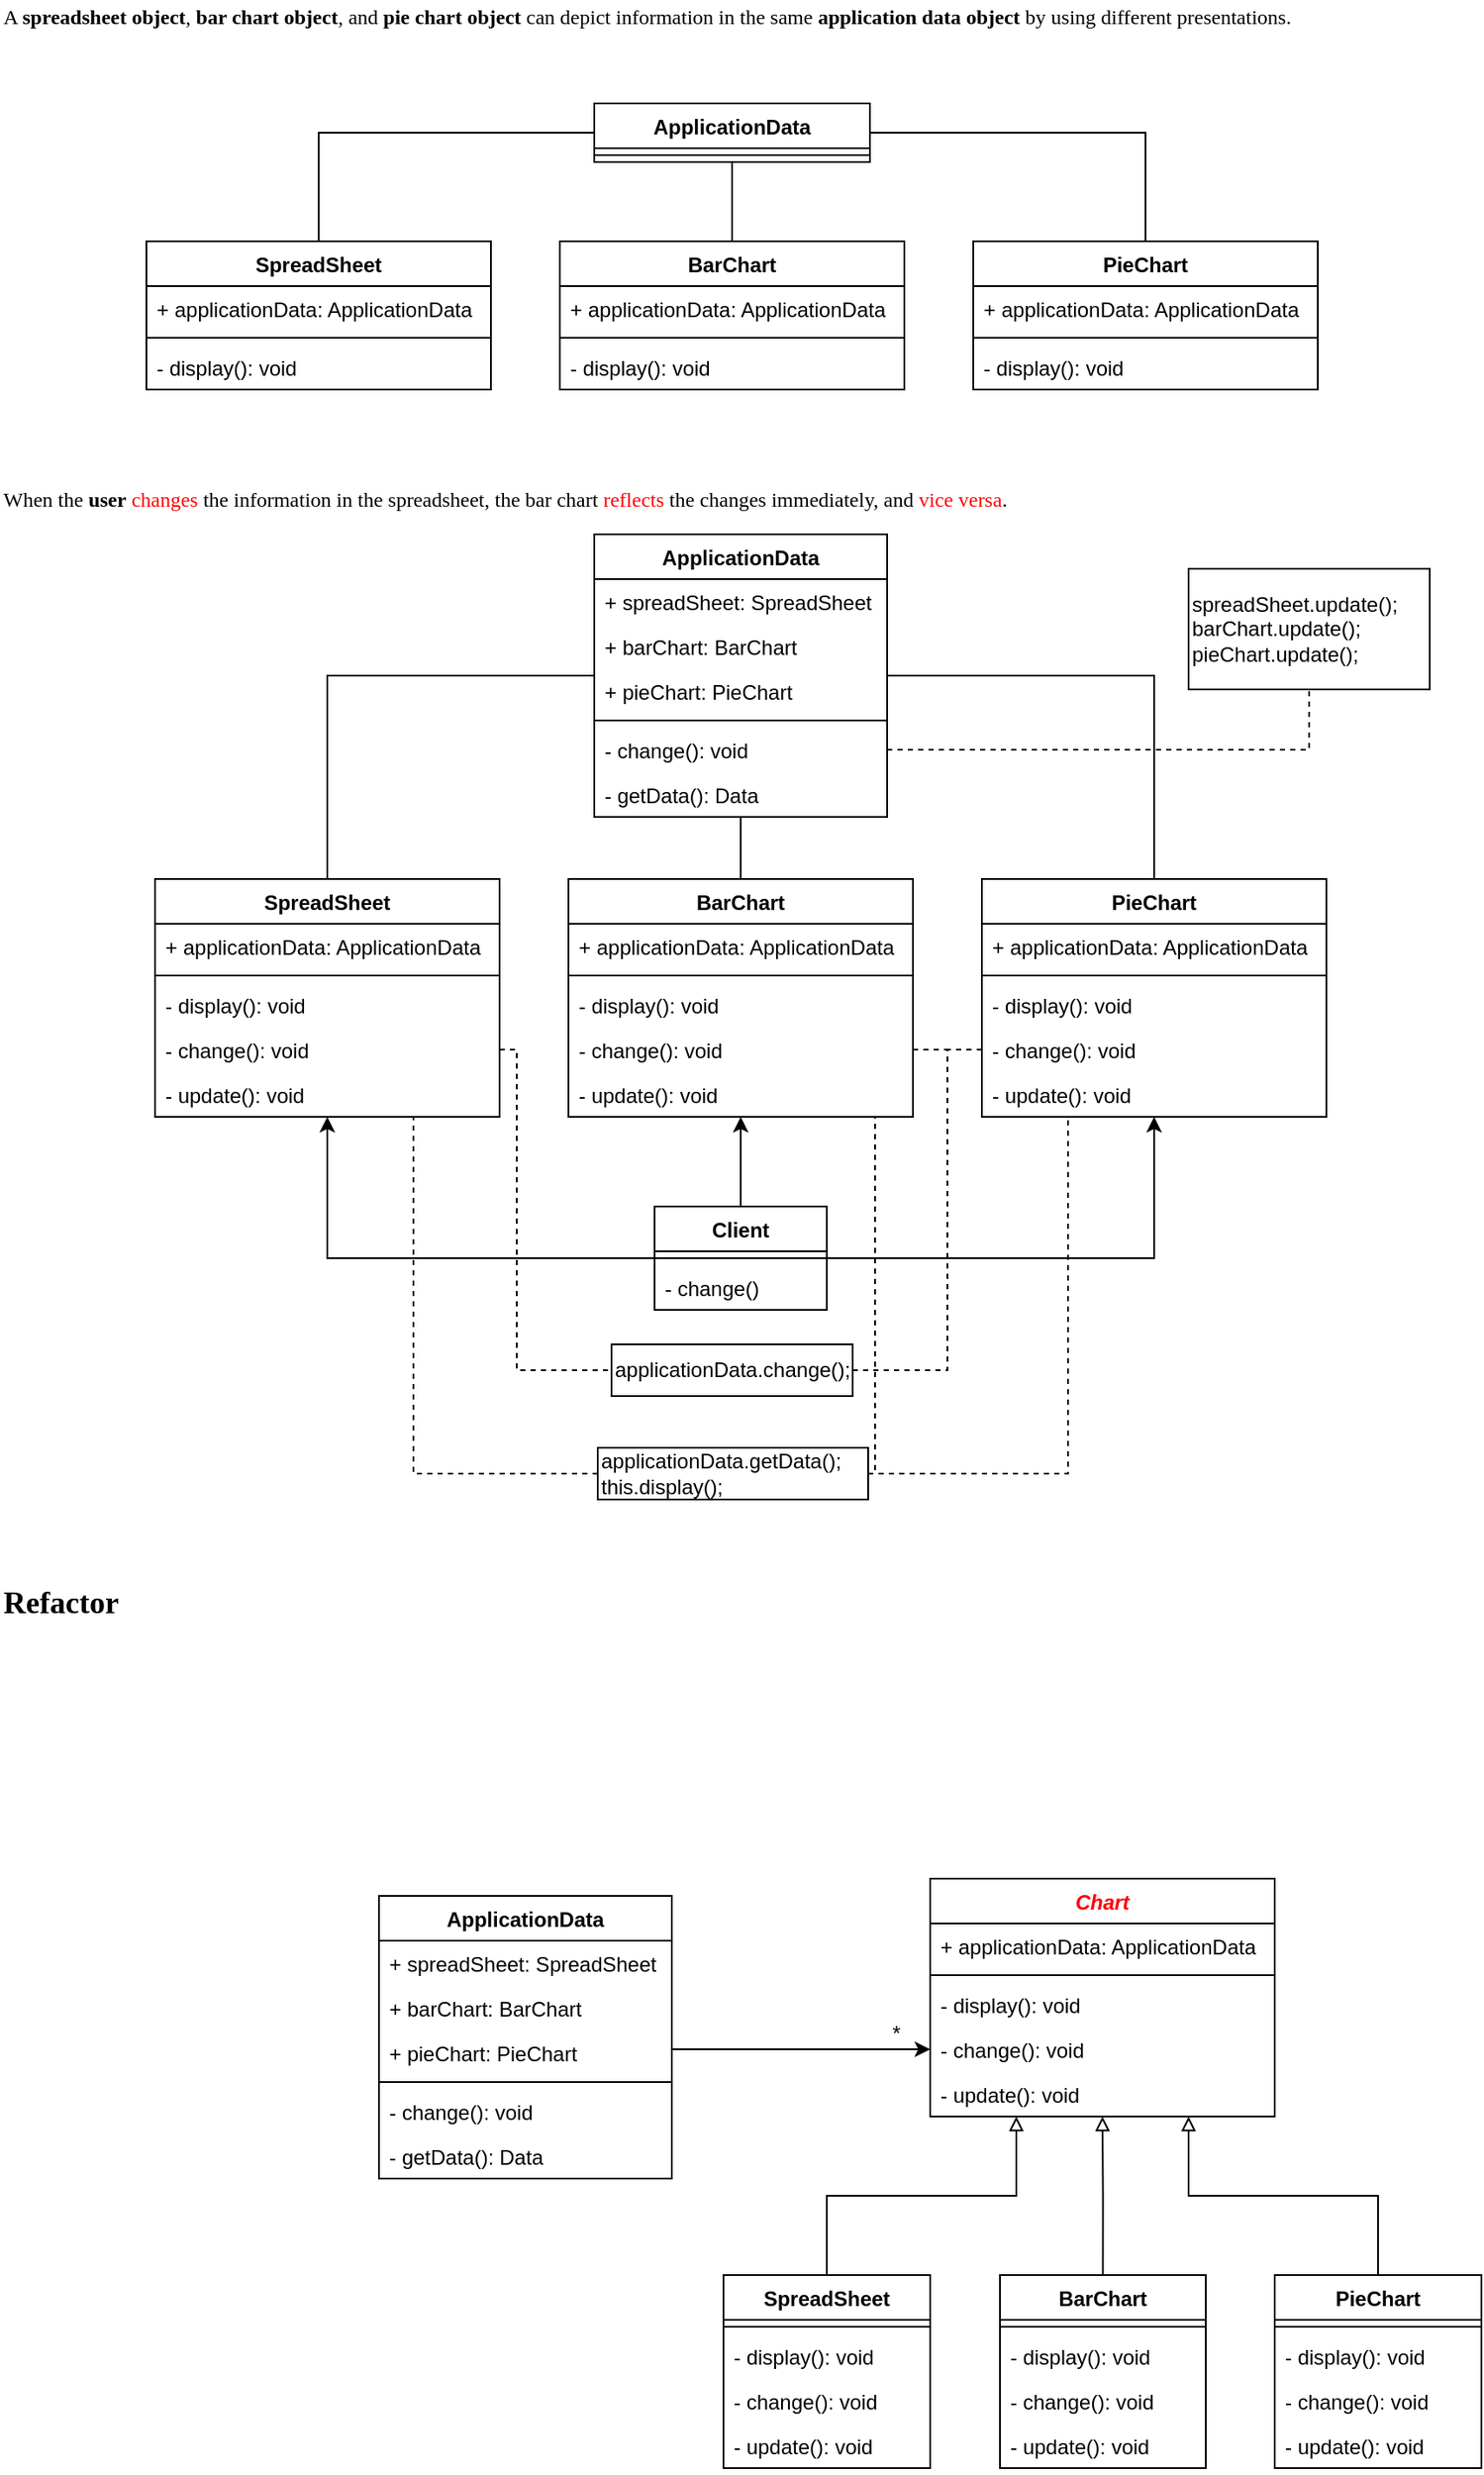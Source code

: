 <mxfile version="15.8.4" type="device"><diagram id="Av3IkmTdDQ93iy8JzPGv" name="Page-1"><mxGraphModel dx="1671" dy="872" grid="1" gridSize="10" guides="1" tooltips="1" connect="1" arrows="1" fold="1" page="1" pageScale="1" pageWidth="850" pageHeight="1100" math="0" shadow="0"><root><mxCell id="0"/><mxCell id="1" parent="0"/><mxCell id="cjED0R8xoqF-7q-o_X4W-21" value="&lt;span style=&quot;font-family: &amp;#34;trebuchet ms&amp;#34;&quot;&gt;A &lt;b&gt;spreadsheet object&lt;/b&gt;, &lt;b&gt;bar chart object&lt;/b&gt;, and &lt;b&gt;pie chart object&lt;/b&gt; can depict information in the same &lt;b&gt;application data object&lt;/b&gt; by using different presentations.&lt;/span&gt;" style="text;html=1;align=left;verticalAlign=middle;resizable=0;points=[];autosize=1;strokeColor=none;fillColor=none;" parent="1" vertex="1"><mxGeometry y="10" width="860" height="20" as="geometry"/></mxCell><mxCell id="cjED0R8xoqF-7q-o_X4W-22" value="ApplicationData" style="swimlane;fontStyle=1;align=center;verticalAlign=top;childLayout=stackLayout;horizontal=1;startSize=26;horizontalStack=0;resizeParent=1;resizeParentMax=0;resizeLast=0;collapsible=1;marginBottom=0;labelBackgroundColor=none;fontSize=12;fontColor=#000000;" parent="1" vertex="1"><mxGeometry x="345" y="70" width="160" height="34" as="geometry"/></mxCell><mxCell id="cjED0R8xoqF-7q-o_X4W-24" value="" style="line;strokeWidth=1;fillColor=none;align=left;verticalAlign=middle;spacingTop=-1;spacingLeft=3;spacingRight=3;rotatable=0;labelPosition=right;points=[];portConstraint=eastwest;labelBackgroundColor=none;fontSize=12;fontColor=#000000;" parent="cjED0R8xoqF-7q-o_X4W-22" vertex="1"><mxGeometry y="26" width="160" height="8" as="geometry"/></mxCell><mxCell id="cjED0R8xoqF-7q-o_X4W-38" style="edgeStyle=orthogonalEdgeStyle;rounded=0;orthogonalLoop=1;jettySize=auto;html=1;exitX=0.5;exitY=0;exitDx=0;exitDy=0;entryX=0;entryY=0.5;entryDx=0;entryDy=0;fontSize=12;fontColor=#000000;endArrow=none;endFill=0;" parent="1" source="cjED0R8xoqF-7q-o_X4W-26" target="cjED0R8xoqF-7q-o_X4W-22" edge="1"><mxGeometry relative="1" as="geometry"><mxPoint x="345.0" y="109" as="targetPoint"/></mxGeometry></mxCell><mxCell id="cjED0R8xoqF-7q-o_X4W-26" value="SpreadSheet" style="swimlane;fontStyle=1;align=center;verticalAlign=top;childLayout=stackLayout;horizontal=1;startSize=26;horizontalStack=0;resizeParent=1;resizeParentMax=0;resizeLast=0;collapsible=1;marginBottom=0;labelBackgroundColor=none;fontSize=12;fontColor=#000000;" parent="1" vertex="1"><mxGeometry x="85" y="150" width="200" height="86" as="geometry"/></mxCell><mxCell id="cjED0R8xoqF-7q-o_X4W-27" value="+ applicationData: ApplicationData" style="text;strokeColor=none;fillColor=none;align=left;verticalAlign=top;spacingLeft=4;spacingRight=4;overflow=hidden;rotatable=0;points=[[0,0.5],[1,0.5]];portConstraint=eastwest;labelBackgroundColor=none;fontSize=12;fontColor=#000000;" parent="cjED0R8xoqF-7q-o_X4W-26" vertex="1"><mxGeometry y="26" width="200" height="26" as="geometry"/></mxCell><mxCell id="cjED0R8xoqF-7q-o_X4W-28" value="" style="line;strokeWidth=1;fillColor=none;align=left;verticalAlign=middle;spacingTop=-1;spacingLeft=3;spacingRight=3;rotatable=0;labelPosition=right;points=[];portConstraint=eastwest;labelBackgroundColor=none;fontSize=12;fontColor=#000000;" parent="cjED0R8xoqF-7q-o_X4W-26" vertex="1"><mxGeometry y="52" width="200" height="8" as="geometry"/></mxCell><mxCell id="cjED0R8xoqF-7q-o_X4W-29" value="- display(): void" style="text;strokeColor=none;fillColor=none;align=left;verticalAlign=top;spacingLeft=4;spacingRight=4;overflow=hidden;rotatable=0;points=[[0,0.5],[1,0.5]];portConstraint=eastwest;labelBackgroundColor=none;fontSize=12;fontColor=#000000;" parent="cjED0R8xoqF-7q-o_X4W-26" vertex="1"><mxGeometry y="60" width="200" height="26" as="geometry"/></mxCell><mxCell id="cjED0R8xoqF-7q-o_X4W-39" style="edgeStyle=orthogonalEdgeStyle;rounded=0;orthogonalLoop=1;jettySize=auto;html=1;exitX=0.5;exitY=0;exitDx=0;exitDy=0;entryX=0.5;entryY=1;entryDx=0;entryDy=0;fontSize=12;fontColor=#000000;endArrow=none;endFill=0;" parent="1" source="cjED0R8xoqF-7q-o_X4W-30" target="cjED0R8xoqF-7q-o_X4W-22" edge="1"><mxGeometry relative="1" as="geometry"/></mxCell><mxCell id="cjED0R8xoqF-7q-o_X4W-30" value="BarChart" style="swimlane;fontStyle=1;align=center;verticalAlign=top;childLayout=stackLayout;horizontal=1;startSize=26;horizontalStack=0;resizeParent=1;resizeParentMax=0;resizeLast=0;collapsible=1;marginBottom=0;labelBackgroundColor=none;fontSize=12;fontColor=#000000;" parent="1" vertex="1"><mxGeometry x="325" y="150" width="200" height="86" as="geometry"/></mxCell><mxCell id="cjED0R8xoqF-7q-o_X4W-31" value="+ applicationData: ApplicationData" style="text;strokeColor=none;fillColor=none;align=left;verticalAlign=top;spacingLeft=4;spacingRight=4;overflow=hidden;rotatable=0;points=[[0,0.5],[1,0.5]];portConstraint=eastwest;labelBackgroundColor=none;fontSize=12;fontColor=#000000;" parent="cjED0R8xoqF-7q-o_X4W-30" vertex="1"><mxGeometry y="26" width="200" height="26" as="geometry"/></mxCell><mxCell id="cjED0R8xoqF-7q-o_X4W-32" value="" style="line;strokeWidth=1;fillColor=none;align=left;verticalAlign=middle;spacingTop=-1;spacingLeft=3;spacingRight=3;rotatable=0;labelPosition=right;points=[];portConstraint=eastwest;labelBackgroundColor=none;fontSize=12;fontColor=#000000;" parent="cjED0R8xoqF-7q-o_X4W-30" vertex="1"><mxGeometry y="52" width="200" height="8" as="geometry"/></mxCell><mxCell id="cjED0R8xoqF-7q-o_X4W-33" value="- display(): void" style="text;strokeColor=none;fillColor=none;align=left;verticalAlign=top;spacingLeft=4;spacingRight=4;overflow=hidden;rotatable=0;points=[[0,0.5],[1,0.5]];portConstraint=eastwest;labelBackgroundColor=none;fontSize=12;fontColor=#000000;" parent="cjED0R8xoqF-7q-o_X4W-30" vertex="1"><mxGeometry y="60" width="200" height="26" as="geometry"/></mxCell><mxCell id="cjED0R8xoqF-7q-o_X4W-40" style="edgeStyle=orthogonalEdgeStyle;rounded=0;orthogonalLoop=1;jettySize=auto;html=1;exitX=0.5;exitY=0;exitDx=0;exitDy=0;entryX=1;entryY=0.5;entryDx=0;entryDy=0;fontSize=12;fontColor=#000000;endArrow=none;endFill=0;" parent="1" source="cjED0R8xoqF-7q-o_X4W-34" target="cjED0R8xoqF-7q-o_X4W-22" edge="1"><mxGeometry relative="1" as="geometry"><mxPoint x="505.0" y="109" as="targetPoint"/></mxGeometry></mxCell><mxCell id="cjED0R8xoqF-7q-o_X4W-34" value="PieChart" style="swimlane;fontStyle=1;align=center;verticalAlign=top;childLayout=stackLayout;horizontal=1;startSize=26;horizontalStack=0;resizeParent=1;resizeParentMax=0;resizeLast=0;collapsible=1;marginBottom=0;labelBackgroundColor=none;fontSize=12;fontColor=#000000;" parent="1" vertex="1"><mxGeometry x="565" y="150" width="200" height="86" as="geometry"/></mxCell><mxCell id="cjED0R8xoqF-7q-o_X4W-35" value="+ applicationData: ApplicationData" style="text;strokeColor=none;fillColor=none;align=left;verticalAlign=top;spacingLeft=4;spacingRight=4;overflow=hidden;rotatable=0;points=[[0,0.5],[1,0.5]];portConstraint=eastwest;labelBackgroundColor=none;fontSize=12;fontColor=#000000;" parent="cjED0R8xoqF-7q-o_X4W-34" vertex="1"><mxGeometry y="26" width="200" height="26" as="geometry"/></mxCell><mxCell id="cjED0R8xoqF-7q-o_X4W-36" value="" style="line;strokeWidth=1;fillColor=none;align=left;verticalAlign=middle;spacingTop=-1;spacingLeft=3;spacingRight=3;rotatable=0;labelPosition=right;points=[];portConstraint=eastwest;labelBackgroundColor=none;fontSize=12;fontColor=#000000;" parent="cjED0R8xoqF-7q-o_X4W-34" vertex="1"><mxGeometry y="52" width="200" height="8" as="geometry"/></mxCell><mxCell id="cjED0R8xoqF-7q-o_X4W-37" value="- display(): void" style="text;strokeColor=none;fillColor=none;align=left;verticalAlign=top;spacingLeft=4;spacingRight=4;overflow=hidden;rotatable=0;points=[[0,0.5],[1,0.5]];portConstraint=eastwest;labelBackgroundColor=none;fontSize=12;fontColor=#000000;" parent="cjED0R8xoqF-7q-o_X4W-34" vertex="1"><mxGeometry y="60" width="200" height="26" as="geometry"/></mxCell><mxCell id="cjED0R8xoqF-7q-o_X4W-41" value="&lt;span style=&quot;font-family: &amp;#34;trebuchet ms&amp;#34;&quot;&gt;When the &lt;b&gt;user&lt;/b&gt; &lt;font color=&quot;#ff0000&quot;&gt;changes&lt;/font&gt; the information in the spreadsheet, the bar&amp;nbsp;&lt;/span&gt;&lt;span style=&quot;font-family: &amp;#34;trebuchet ms&amp;#34;&quot;&gt;chart &lt;font color=&quot;#ff0000&quot;&gt;reflects&lt;/font&gt; the changes immediately, and &lt;font color=&quot;#ff0000&quot;&gt;vice versa&lt;/font&gt;.&amp;nbsp;&lt;/span&gt;&lt;span style=&quot;font-family: &amp;#34;trebuchet ms&amp;#34;&quot;&gt;&lt;br&gt;&lt;/span&gt;" style="text;html=1;align=left;verticalAlign=middle;resizable=0;points=[];autosize=1;strokeColor=none;fillColor=none;fontSize=12;fontColor=#000000;" parent="1" vertex="1"><mxGeometry y="290" width="690" height="20" as="geometry"/></mxCell><mxCell id="cjED0R8xoqF-7q-o_X4W-42" value="ApplicationData" style="swimlane;fontStyle=1;align=center;verticalAlign=top;childLayout=stackLayout;horizontal=1;startSize=26;horizontalStack=0;resizeParent=1;resizeParentMax=0;resizeLast=0;collapsible=1;marginBottom=0;labelBackgroundColor=none;fontSize=12;fontColor=#000000;" parent="1" vertex="1"><mxGeometry x="345" y="320" width="170" height="164" as="geometry"/></mxCell><mxCell id="cjED0R8xoqF-7q-o_X4W-63" value="+ spreadSheet: SpreadSheet" style="text;strokeColor=none;fillColor=none;align=left;verticalAlign=top;spacingLeft=4;spacingRight=4;overflow=hidden;rotatable=0;points=[[0,0.5],[1,0.5]];portConstraint=eastwest;labelBackgroundColor=none;fontSize=12;fontColor=#000000;" parent="cjED0R8xoqF-7q-o_X4W-42" vertex="1"><mxGeometry y="26" width="170" height="26" as="geometry"/></mxCell><mxCell id="cjED0R8xoqF-7q-o_X4W-64" value="+ barChart: BarChart" style="text;strokeColor=none;fillColor=none;align=left;verticalAlign=top;spacingLeft=4;spacingRight=4;overflow=hidden;rotatable=0;points=[[0,0.5],[1,0.5]];portConstraint=eastwest;labelBackgroundColor=none;fontSize=12;fontColor=#000000;" parent="cjED0R8xoqF-7q-o_X4W-42" vertex="1"><mxGeometry y="52" width="170" height="26" as="geometry"/></mxCell><mxCell id="cjED0R8xoqF-7q-o_X4W-65" value="+ pieChart: PieChart" style="text;strokeColor=none;fillColor=none;align=left;verticalAlign=top;spacingLeft=4;spacingRight=4;overflow=hidden;rotatable=0;points=[[0,0.5],[1,0.5]];portConstraint=eastwest;labelBackgroundColor=none;fontSize=12;fontColor=#000000;" parent="cjED0R8xoqF-7q-o_X4W-42" vertex="1"><mxGeometry y="78" width="170" height="26" as="geometry"/></mxCell><mxCell id="cjED0R8xoqF-7q-o_X4W-43" value="" style="line;strokeWidth=1;fillColor=none;align=left;verticalAlign=middle;spacingTop=-1;spacingLeft=3;spacingRight=3;rotatable=0;labelPosition=right;points=[];portConstraint=eastwest;labelBackgroundColor=none;fontSize=12;fontColor=#000000;" parent="cjED0R8xoqF-7q-o_X4W-42" vertex="1"><mxGeometry y="104" width="170" height="8" as="geometry"/></mxCell><mxCell id="cjED0R8xoqF-7q-o_X4W-76" value="- change(): void" style="text;strokeColor=none;fillColor=none;align=left;verticalAlign=top;spacingLeft=4;spacingRight=4;overflow=hidden;rotatable=0;points=[[0,0.5],[1,0.5]];portConstraint=eastwest;labelBackgroundColor=none;fontSize=12;fontColor=#000000;" parent="cjED0R8xoqF-7q-o_X4W-42" vertex="1"><mxGeometry y="112" width="170" height="26" as="geometry"/></mxCell><mxCell id="cjED0R8xoqF-7q-o_X4W-82" value="- getData(): Data" style="text;strokeColor=none;fillColor=none;align=left;verticalAlign=top;spacingLeft=4;spacingRight=4;overflow=hidden;rotatable=0;points=[[0,0.5],[1,0.5]];portConstraint=eastwest;labelBackgroundColor=none;fontSize=12;fontColor=#000000;" parent="cjED0R8xoqF-7q-o_X4W-42" vertex="1"><mxGeometry y="138" width="170" height="26" as="geometry"/></mxCell><mxCell id="cjED0R8xoqF-7q-o_X4W-44" style="edgeStyle=orthogonalEdgeStyle;rounded=0;orthogonalLoop=1;jettySize=auto;html=1;exitX=0.5;exitY=0;exitDx=0;exitDy=0;entryX=0;entryY=0.5;entryDx=0;entryDy=0;fontSize=12;fontColor=#000000;endArrow=none;endFill=0;" parent="1" source="cjED0R8xoqF-7q-o_X4W-45" target="cjED0R8xoqF-7q-o_X4W-42" edge="1"><mxGeometry relative="1" as="geometry"><mxPoint x="350.0" y="479" as="targetPoint"/></mxGeometry></mxCell><mxCell id="cjED0R8xoqF-7q-o_X4W-45" value="SpreadSheet" style="swimlane;fontStyle=1;align=center;verticalAlign=top;childLayout=stackLayout;horizontal=1;startSize=26;horizontalStack=0;resizeParent=1;resizeParentMax=0;resizeLast=0;collapsible=1;marginBottom=0;labelBackgroundColor=none;fontSize=12;fontColor=#000000;" parent="1" vertex="1"><mxGeometry x="90" y="520" width="200" height="138" as="geometry"/></mxCell><mxCell id="cjED0R8xoqF-7q-o_X4W-46" value="+ applicationData: ApplicationData" style="text;strokeColor=none;fillColor=none;align=left;verticalAlign=top;spacingLeft=4;spacingRight=4;overflow=hidden;rotatable=0;points=[[0,0.5],[1,0.5]];portConstraint=eastwest;labelBackgroundColor=none;fontSize=12;fontColor=#000000;" parent="cjED0R8xoqF-7q-o_X4W-45" vertex="1"><mxGeometry y="26" width="200" height="26" as="geometry"/></mxCell><mxCell id="cjED0R8xoqF-7q-o_X4W-47" value="" style="line;strokeWidth=1;fillColor=none;align=left;verticalAlign=middle;spacingTop=-1;spacingLeft=3;spacingRight=3;rotatable=0;labelPosition=right;points=[];portConstraint=eastwest;labelBackgroundColor=none;fontSize=12;fontColor=#000000;" parent="cjED0R8xoqF-7q-o_X4W-45" vertex="1"><mxGeometry y="52" width="200" height="8" as="geometry"/></mxCell><mxCell id="cjED0R8xoqF-7q-o_X4W-48" value="- display(): void" style="text;strokeColor=none;fillColor=none;align=left;verticalAlign=top;spacingLeft=4;spacingRight=4;overflow=hidden;rotatable=0;points=[[0,0.5],[1,0.5]];portConstraint=eastwest;labelBackgroundColor=none;fontSize=12;fontColor=#000000;" parent="cjED0R8xoqF-7q-o_X4W-45" vertex="1"><mxGeometry y="60" width="200" height="26" as="geometry"/></mxCell><mxCell id="cjED0R8xoqF-7q-o_X4W-67" value="- change(): void" style="text;strokeColor=none;fillColor=none;align=left;verticalAlign=top;spacingLeft=4;spacingRight=4;overflow=hidden;rotatable=0;points=[[0,0.5],[1,0.5]];portConstraint=eastwest;labelBackgroundColor=none;fontSize=12;fontColor=#000000;" parent="cjED0R8xoqF-7q-o_X4W-45" vertex="1"><mxGeometry y="86" width="200" height="26" as="geometry"/></mxCell><mxCell id="cjED0R8xoqF-7q-o_X4W-66" value="- update(): void" style="text;strokeColor=none;fillColor=none;align=left;verticalAlign=top;spacingLeft=4;spacingRight=4;overflow=hidden;rotatable=0;points=[[0,0.5],[1,0.5]];portConstraint=eastwest;labelBackgroundColor=none;fontSize=12;fontColor=#000000;" parent="cjED0R8xoqF-7q-o_X4W-45" vertex="1"><mxGeometry y="112" width="200" height="26" as="geometry"/></mxCell><mxCell id="cjED0R8xoqF-7q-o_X4W-49" style="edgeStyle=orthogonalEdgeStyle;rounded=0;orthogonalLoop=1;jettySize=auto;html=1;exitX=0.5;exitY=0;exitDx=0;exitDy=0;entryX=0.5;entryY=1;entryDx=0;entryDy=0;fontSize=12;fontColor=#000000;endArrow=none;endFill=0;" parent="1" source="cjED0R8xoqF-7q-o_X4W-50" target="cjED0R8xoqF-7q-o_X4W-42" edge="1"><mxGeometry relative="1" as="geometry"/></mxCell><mxCell id="cjED0R8xoqF-7q-o_X4W-50" value="BarChart" style="swimlane;fontStyle=1;align=center;verticalAlign=top;childLayout=stackLayout;horizontal=1;startSize=26;horizontalStack=0;resizeParent=1;resizeParentMax=0;resizeLast=0;collapsible=1;marginBottom=0;labelBackgroundColor=none;fontSize=12;fontColor=#000000;" parent="1" vertex="1"><mxGeometry x="330" y="520" width="200" height="138" as="geometry"/></mxCell><mxCell id="cjED0R8xoqF-7q-o_X4W-51" value="+ applicationData: ApplicationData" style="text;strokeColor=none;fillColor=none;align=left;verticalAlign=top;spacingLeft=4;spacingRight=4;overflow=hidden;rotatable=0;points=[[0,0.5],[1,0.5]];portConstraint=eastwest;labelBackgroundColor=none;fontSize=12;fontColor=#000000;" parent="cjED0R8xoqF-7q-o_X4W-50" vertex="1"><mxGeometry y="26" width="200" height="26" as="geometry"/></mxCell><mxCell id="cjED0R8xoqF-7q-o_X4W-52" value="" style="line;strokeWidth=1;fillColor=none;align=left;verticalAlign=middle;spacingTop=-1;spacingLeft=3;spacingRight=3;rotatable=0;labelPosition=right;points=[];portConstraint=eastwest;labelBackgroundColor=none;fontSize=12;fontColor=#000000;" parent="cjED0R8xoqF-7q-o_X4W-50" vertex="1"><mxGeometry y="52" width="200" height="8" as="geometry"/></mxCell><mxCell id="cjED0R8xoqF-7q-o_X4W-53" value="- display(): void" style="text;strokeColor=none;fillColor=none;align=left;verticalAlign=top;spacingLeft=4;spacingRight=4;overflow=hidden;rotatable=0;points=[[0,0.5],[1,0.5]];portConstraint=eastwest;labelBackgroundColor=none;fontSize=12;fontColor=#000000;" parent="cjED0R8xoqF-7q-o_X4W-50" vertex="1"><mxGeometry y="60" width="200" height="26" as="geometry"/></mxCell><mxCell id="cjED0R8xoqF-7q-o_X4W-69" value="- change(): void" style="text;strokeColor=none;fillColor=none;align=left;verticalAlign=top;spacingLeft=4;spacingRight=4;overflow=hidden;rotatable=0;points=[[0,0.5],[1,0.5]];portConstraint=eastwest;labelBackgroundColor=none;fontSize=12;fontColor=#000000;" parent="cjED0R8xoqF-7q-o_X4W-50" vertex="1"><mxGeometry y="86" width="200" height="26" as="geometry"/></mxCell><mxCell id="cjED0R8xoqF-7q-o_X4W-68" value="- update(): void" style="text;strokeColor=none;fillColor=none;align=left;verticalAlign=top;spacingLeft=4;spacingRight=4;overflow=hidden;rotatable=0;points=[[0,0.5],[1,0.5]];portConstraint=eastwest;labelBackgroundColor=none;fontSize=12;fontColor=#000000;" parent="cjED0R8xoqF-7q-o_X4W-50" vertex="1"><mxGeometry y="112" width="200" height="26" as="geometry"/></mxCell><mxCell id="cjED0R8xoqF-7q-o_X4W-54" style="edgeStyle=orthogonalEdgeStyle;rounded=0;orthogonalLoop=1;jettySize=auto;html=1;exitX=0.5;exitY=0;exitDx=0;exitDy=0;entryX=1;entryY=0.5;entryDx=0;entryDy=0;fontSize=12;fontColor=#000000;endArrow=none;endFill=0;" parent="1" source="cjED0R8xoqF-7q-o_X4W-55" target="cjED0R8xoqF-7q-o_X4W-42" edge="1"><mxGeometry relative="1" as="geometry"><mxPoint x="510.0" y="479" as="targetPoint"/></mxGeometry></mxCell><mxCell id="cjED0R8xoqF-7q-o_X4W-55" value="PieChart" style="swimlane;fontStyle=1;align=center;verticalAlign=top;childLayout=stackLayout;horizontal=1;startSize=26;horizontalStack=0;resizeParent=1;resizeParentMax=0;resizeLast=0;collapsible=1;marginBottom=0;labelBackgroundColor=none;fontSize=12;fontColor=#000000;" parent="1" vertex="1"><mxGeometry x="570" y="520" width="200" height="138" as="geometry"/></mxCell><mxCell id="cjED0R8xoqF-7q-o_X4W-56" value="+ applicationData: ApplicationData" style="text;strokeColor=none;fillColor=none;align=left;verticalAlign=top;spacingLeft=4;spacingRight=4;overflow=hidden;rotatable=0;points=[[0,0.5],[1,0.5]];portConstraint=eastwest;labelBackgroundColor=none;fontSize=12;fontColor=#000000;" parent="cjED0R8xoqF-7q-o_X4W-55" vertex="1"><mxGeometry y="26" width="200" height="26" as="geometry"/></mxCell><mxCell id="cjED0R8xoqF-7q-o_X4W-57" value="" style="line;strokeWidth=1;fillColor=none;align=left;verticalAlign=middle;spacingTop=-1;spacingLeft=3;spacingRight=3;rotatable=0;labelPosition=right;points=[];portConstraint=eastwest;labelBackgroundColor=none;fontSize=12;fontColor=#000000;" parent="cjED0R8xoqF-7q-o_X4W-55" vertex="1"><mxGeometry y="52" width="200" height="8" as="geometry"/></mxCell><mxCell id="cjED0R8xoqF-7q-o_X4W-58" value="- display(): void" style="text;strokeColor=none;fillColor=none;align=left;verticalAlign=top;spacingLeft=4;spacingRight=4;overflow=hidden;rotatable=0;points=[[0,0.5],[1,0.5]];portConstraint=eastwest;labelBackgroundColor=none;fontSize=12;fontColor=#000000;" parent="cjED0R8xoqF-7q-o_X4W-55" vertex="1"><mxGeometry y="60" width="200" height="26" as="geometry"/></mxCell><mxCell id="cjED0R8xoqF-7q-o_X4W-71" value="- change(): void" style="text;strokeColor=none;fillColor=none;align=left;verticalAlign=top;spacingLeft=4;spacingRight=4;overflow=hidden;rotatable=0;points=[[0,0.5],[1,0.5]];portConstraint=eastwest;labelBackgroundColor=none;fontSize=12;fontColor=#000000;" parent="cjED0R8xoqF-7q-o_X4W-55" vertex="1"><mxGeometry y="86" width="200" height="26" as="geometry"/></mxCell><mxCell id="cjED0R8xoqF-7q-o_X4W-70" value="- update(): void" style="text;strokeColor=none;fillColor=none;align=left;verticalAlign=top;spacingLeft=4;spacingRight=4;overflow=hidden;rotatable=0;points=[[0,0.5],[1,0.5]];portConstraint=eastwest;labelBackgroundColor=none;fontSize=12;fontColor=#000000;" parent="cjED0R8xoqF-7q-o_X4W-55" vertex="1"><mxGeometry y="112" width="200" height="26" as="geometry"/></mxCell><mxCell id="cjED0R8xoqF-7q-o_X4W-72" style="edgeStyle=orthogonalEdgeStyle;rounded=0;orthogonalLoop=1;jettySize=auto;html=1;exitX=0;exitY=0.5;exitDx=0;exitDy=0;fontSize=12;fontColor=#000000;endArrow=classic;endFill=1;entryX=0.5;entryY=1;entryDx=0;entryDy=0;" parent="1" source="cjED0R8xoqF-7q-o_X4W-59" target="cjED0R8xoqF-7q-o_X4W-45" edge="1"><mxGeometry relative="1" as="geometry"><mxPoint x="190" y="680" as="targetPoint"/></mxGeometry></mxCell><mxCell id="cjED0R8xoqF-7q-o_X4W-73" style="edgeStyle=orthogonalEdgeStyle;rounded=0;orthogonalLoop=1;jettySize=auto;html=1;exitX=0.5;exitY=0;exitDx=0;exitDy=0;entryX=0.5;entryY=1;entryDx=0;entryDy=0;fontSize=12;fontColor=#000000;endArrow=classic;endFill=1;" parent="1" source="cjED0R8xoqF-7q-o_X4W-59" target="cjED0R8xoqF-7q-o_X4W-50" edge="1"><mxGeometry relative="1" as="geometry"/></mxCell><mxCell id="cjED0R8xoqF-7q-o_X4W-74" style="edgeStyle=orthogonalEdgeStyle;rounded=0;orthogonalLoop=1;jettySize=auto;html=1;exitX=1;exitY=0.5;exitDx=0;exitDy=0;fontSize=12;fontColor=#000000;endArrow=classic;endFill=1;entryX=0.5;entryY=1;entryDx=0;entryDy=0;" parent="1" source="cjED0R8xoqF-7q-o_X4W-59" target="cjED0R8xoqF-7q-o_X4W-55" edge="1"><mxGeometry relative="1" as="geometry"><mxPoint x="630" y="680" as="targetPoint"/></mxGeometry></mxCell><mxCell id="cjED0R8xoqF-7q-o_X4W-59" value="Client" style="swimlane;fontStyle=1;align=center;verticalAlign=top;childLayout=stackLayout;horizontal=1;startSize=26;horizontalStack=0;resizeParent=1;resizeParentMax=0;resizeLast=0;collapsible=1;marginBottom=0;labelBackgroundColor=none;fontSize=12;fontColor=#000000;" parent="1" vertex="1"><mxGeometry x="380" y="710" width="100" height="60" as="geometry"/></mxCell><mxCell id="cjED0R8xoqF-7q-o_X4W-61" value="" style="line;strokeWidth=1;fillColor=none;align=left;verticalAlign=middle;spacingTop=-1;spacingLeft=3;spacingRight=3;rotatable=0;labelPosition=right;points=[];portConstraint=eastwest;labelBackgroundColor=none;fontSize=12;fontColor=#FF0000;" parent="cjED0R8xoqF-7q-o_X4W-59" vertex="1"><mxGeometry y="26" width="100" height="8" as="geometry"/></mxCell><mxCell id="cjED0R8xoqF-7q-o_X4W-62" value="- change()" style="text;strokeColor=none;fillColor=none;align=left;verticalAlign=top;spacingLeft=4;spacingRight=4;overflow=hidden;rotatable=0;points=[[0,0.5],[1,0.5]];portConstraint=eastwest;labelBackgroundColor=none;fontSize=12;fontColor=#000000;" parent="cjED0R8xoqF-7q-o_X4W-59" vertex="1"><mxGeometry y="34" width="100" height="26" as="geometry"/></mxCell><mxCell id="cjED0R8xoqF-7q-o_X4W-80" style="edgeStyle=orthogonalEdgeStyle;rounded=0;orthogonalLoop=1;jettySize=auto;html=1;exitX=1;exitY=0.5;exitDx=0;exitDy=0;entryX=0;entryY=0.5;entryDx=0;entryDy=0;dashed=1;fontSize=12;fontColor=#000000;endArrow=none;endFill=0;" parent="1" source="cjED0R8xoqF-7q-o_X4W-78" target="cjED0R8xoqF-7q-o_X4W-71" edge="1"><mxGeometry relative="1" as="geometry"><Array as="points"><mxPoint x="550" y="805"/><mxPoint x="550" y="619"/></Array></mxGeometry></mxCell><mxCell id="cjED0R8xoqF-7q-o_X4W-81" style="edgeStyle=orthogonalEdgeStyle;rounded=0;orthogonalLoop=1;jettySize=auto;html=1;exitX=1;exitY=0.5;exitDx=0;exitDy=0;entryX=1;entryY=0.5;entryDx=0;entryDy=0;dashed=1;fontSize=12;fontColor=#000000;endArrow=none;endFill=0;" parent="1" source="cjED0R8xoqF-7q-o_X4W-78" target="cjED0R8xoqF-7q-o_X4W-69" edge="1"><mxGeometry relative="1" as="geometry"/></mxCell><mxCell id="cjED0R8xoqF-7q-o_X4W-78" value="applicationData.change();" style="whiteSpace=wrap;html=1;labelBackgroundColor=none;fontSize=12;fontColor=#000000;align=left;fillColor=none;" parent="1" vertex="1"><mxGeometry x="355" y="790" width="140" height="30" as="geometry"/></mxCell><mxCell id="cjED0R8xoqF-7q-o_X4W-79" style="edgeStyle=orthogonalEdgeStyle;rounded=0;orthogonalLoop=1;jettySize=auto;html=1;exitX=1;exitY=0.5;exitDx=0;exitDy=0;entryX=0;entryY=0.5;entryDx=0;entryDy=0;fontSize=12;fontColor=#000000;endArrow=none;endFill=0;dashed=1;" parent="1" source="cjED0R8xoqF-7q-o_X4W-67" target="cjED0R8xoqF-7q-o_X4W-78" edge="1"><mxGeometry relative="1" as="geometry"><Array as="points"><mxPoint x="300" y="619"/><mxPoint x="300" y="805"/></Array></mxGeometry></mxCell><mxCell id="cjED0R8xoqF-7q-o_X4W-83" value="spreadSheet.update();&lt;br&gt;barChart.update();&lt;br&gt;pieChart.update();" style="whiteSpace=wrap;html=1;labelBackgroundColor=none;fontSize=12;fontColor=#000000;align=left;fillColor=none;" parent="1" vertex="1"><mxGeometry x="690" y="340" width="140" height="70" as="geometry"/></mxCell><mxCell id="cjED0R8xoqF-7q-o_X4W-84" style="edgeStyle=orthogonalEdgeStyle;rounded=0;orthogonalLoop=1;jettySize=auto;html=1;exitX=1;exitY=0.5;exitDx=0;exitDy=0;entryX=0.5;entryY=1;entryDx=0;entryDy=0;dashed=1;fontSize=12;fontColor=#000000;endArrow=none;endFill=0;" parent="1" source="cjED0R8xoqF-7q-o_X4W-76" target="cjED0R8xoqF-7q-o_X4W-83" edge="1"><mxGeometry relative="1" as="geometry"/></mxCell><mxCell id="cjED0R8xoqF-7q-o_X4W-86" style="edgeStyle=orthogonalEdgeStyle;rounded=0;orthogonalLoop=1;jettySize=auto;html=1;exitX=0;exitY=0.5;exitDx=0;exitDy=0;dashed=1;fontSize=12;fontColor=#000000;endArrow=none;endFill=0;entryX=0.75;entryY=1;entryDx=0;entryDy=0;" parent="1" source="cjED0R8xoqF-7q-o_X4W-85" target="cjED0R8xoqF-7q-o_X4W-45" edge="1"><mxGeometry relative="1" as="geometry"><mxPoint x="240" y="670" as="targetPoint"/></mxGeometry></mxCell><mxCell id="cjED0R8xoqF-7q-o_X4W-87" style="edgeStyle=orthogonalEdgeStyle;rounded=0;orthogonalLoop=1;jettySize=auto;html=1;exitX=1;exitY=0.5;exitDx=0;exitDy=0;dashed=1;fontSize=12;fontColor=#000000;endArrow=none;endFill=0;entryX=0.25;entryY=1;entryDx=0;entryDy=0;" parent="1" source="cjED0R8xoqF-7q-o_X4W-85" target="cjED0R8xoqF-7q-o_X4W-55" edge="1"><mxGeometry relative="1" as="geometry"><mxPoint x="610" y="660" as="targetPoint"/></mxGeometry></mxCell><mxCell id="cjED0R8xoqF-7q-o_X4W-88" style="edgeStyle=orthogonalEdgeStyle;rounded=0;orthogonalLoop=1;jettySize=auto;html=1;exitX=1;exitY=0.5;exitDx=0;exitDy=0;dashed=1;fontSize=12;fontColor=#000000;endArrow=none;endFill=0;" parent="1" source="cjED0R8xoqF-7q-o_X4W-85" edge="1"><mxGeometry relative="1" as="geometry"><mxPoint x="508" y="658" as="targetPoint"/><Array as="points"><mxPoint x="508" y="865"/></Array></mxGeometry></mxCell><mxCell id="cjED0R8xoqF-7q-o_X4W-85" value="applicationData.getData();&lt;br&gt;this.display();" style="whiteSpace=wrap;html=1;labelBackgroundColor=none;fontSize=12;fontColor=#000000;align=left;fillColor=none;" parent="1" vertex="1"><mxGeometry x="347" y="850" width="157" height="30" as="geometry"/></mxCell><mxCell id="GwNZy3lnj4cD3jHMidFi-1" value="&lt;span style=&quot;font-family: &amp;#34;trebuchet ms&amp;#34;&quot;&gt;&lt;font style=&quot;font-size: 18px&quot;&gt;&lt;b&gt;Refactor&lt;/b&gt;&lt;/font&gt;&lt;br&gt;&lt;/span&gt;" style="text;html=1;align=left;verticalAlign=middle;resizable=0;points=[];autosize=1;strokeColor=none;fillColor=none;fontSize=12;fontColor=#000000;" vertex="1" parent="1"><mxGeometry y="930" width="90" height="20" as="geometry"/></mxCell><mxCell id="GwNZy3lnj4cD3jHMidFi-2" value="Chart" style="swimlane;fontStyle=3;align=center;verticalAlign=top;childLayout=stackLayout;horizontal=1;startSize=26;horizontalStack=0;resizeParent=1;resizeParentMax=0;resizeLast=0;collapsible=1;marginBottom=0;fontSize=12;fontColor=#FF0000;" vertex="1" parent="1"><mxGeometry x="540" y="1100" width="200" height="138" as="geometry"/></mxCell><mxCell id="GwNZy3lnj4cD3jHMidFi-3" value="+ applicationData: ApplicationData" style="text;strokeColor=none;fillColor=none;align=left;verticalAlign=top;spacingLeft=4;spacingRight=4;overflow=hidden;rotatable=0;points=[[0,0.5],[1,0.5]];portConstraint=eastwest;fontSize=12;" vertex="1" parent="GwNZy3lnj4cD3jHMidFi-2"><mxGeometry y="26" width="200" height="26" as="geometry"/></mxCell><mxCell id="GwNZy3lnj4cD3jHMidFi-4" value="" style="line;strokeWidth=1;fillColor=none;align=left;verticalAlign=middle;spacingTop=-1;spacingLeft=3;spacingRight=3;rotatable=0;labelPosition=right;points=[];portConstraint=eastwest;fontSize=12;" vertex="1" parent="GwNZy3lnj4cD3jHMidFi-2"><mxGeometry y="52" width="200" height="8" as="geometry"/></mxCell><mxCell id="GwNZy3lnj4cD3jHMidFi-5" value="- display(): void" style="text;strokeColor=none;fillColor=none;align=left;verticalAlign=top;spacingLeft=4;spacingRight=4;overflow=hidden;rotatable=0;points=[[0,0.5],[1,0.5]];portConstraint=eastwest;fontSize=12;" vertex="1" parent="GwNZy3lnj4cD3jHMidFi-2"><mxGeometry y="60" width="200" height="26" as="geometry"/></mxCell><mxCell id="GwNZy3lnj4cD3jHMidFi-6" value="- change(): void" style="text;strokeColor=none;fillColor=none;align=left;verticalAlign=top;spacingLeft=4;spacingRight=4;overflow=hidden;rotatable=0;points=[[0,0.5],[1,0.5]];portConstraint=eastwest;labelBackgroundColor=none;fontSize=12;fontColor=#000000;" vertex="1" parent="GwNZy3lnj4cD3jHMidFi-2"><mxGeometry y="86" width="200" height="26" as="geometry"/></mxCell><mxCell id="GwNZy3lnj4cD3jHMidFi-7" value="- update(): void" style="text;strokeColor=none;fillColor=none;align=left;verticalAlign=top;spacingLeft=4;spacingRight=4;overflow=hidden;rotatable=0;points=[[0,0.5],[1,0.5]];portConstraint=eastwest;labelBackgroundColor=none;fontSize=12;fontColor=#000000;" vertex="1" parent="GwNZy3lnj4cD3jHMidFi-2"><mxGeometry y="112" width="200" height="26" as="geometry"/></mxCell><mxCell id="GwNZy3lnj4cD3jHMidFi-26" style="edgeStyle=orthogonalEdgeStyle;rounded=0;orthogonalLoop=1;jettySize=auto;html=1;exitX=0.5;exitY=0;exitDx=0;exitDy=0;entryX=0.25;entryY=1;entryDx=0;entryDy=0;fontSize=12;fontColor=#FF0000;endArrow=block;endFill=0;" edge="1" parent="1" source="GwNZy3lnj4cD3jHMidFi-8" target="GwNZy3lnj4cD3jHMidFi-2"><mxGeometry relative="1" as="geometry"/></mxCell><mxCell id="GwNZy3lnj4cD3jHMidFi-8" value="SpreadSheet" style="swimlane;fontStyle=1;align=center;verticalAlign=top;childLayout=stackLayout;horizontal=1;startSize=26;horizontalStack=0;resizeParent=1;resizeParentMax=0;resizeLast=0;collapsible=1;marginBottom=0;labelBackgroundColor=none;fontSize=12;fontColor=#000000;" vertex="1" parent="1"><mxGeometry x="420" y="1330" width="120" height="112" as="geometry"/></mxCell><mxCell id="GwNZy3lnj4cD3jHMidFi-10" value="" style="line;strokeWidth=1;fillColor=none;align=left;verticalAlign=middle;spacingTop=-1;spacingLeft=3;spacingRight=3;rotatable=0;labelPosition=right;points=[];portConstraint=eastwest;labelBackgroundColor=none;fontSize=12;fontColor=#000000;" vertex="1" parent="GwNZy3lnj4cD3jHMidFi-8"><mxGeometry y="26" width="120" height="8" as="geometry"/></mxCell><mxCell id="GwNZy3lnj4cD3jHMidFi-11" value="- display(): void" style="text;strokeColor=none;fillColor=none;align=left;verticalAlign=top;spacingLeft=4;spacingRight=4;overflow=hidden;rotatable=0;points=[[0,0.5],[1,0.5]];portConstraint=eastwest;labelBackgroundColor=none;fontSize=12;fontColor=#000000;" vertex="1" parent="GwNZy3lnj4cD3jHMidFi-8"><mxGeometry y="34" width="120" height="26" as="geometry"/></mxCell><mxCell id="GwNZy3lnj4cD3jHMidFi-12" value="- change(): void" style="text;strokeColor=none;fillColor=none;align=left;verticalAlign=top;spacingLeft=4;spacingRight=4;overflow=hidden;rotatable=0;points=[[0,0.5],[1,0.5]];portConstraint=eastwest;labelBackgroundColor=none;fontSize=12;fontColor=#000000;" vertex="1" parent="GwNZy3lnj4cD3jHMidFi-8"><mxGeometry y="60" width="120" height="26" as="geometry"/></mxCell><mxCell id="GwNZy3lnj4cD3jHMidFi-13" value="- update(): void" style="text;strokeColor=none;fillColor=none;align=left;verticalAlign=top;spacingLeft=4;spacingRight=4;overflow=hidden;rotatable=0;points=[[0,0.5],[1,0.5]];portConstraint=eastwest;labelBackgroundColor=none;fontSize=12;fontColor=#000000;" vertex="1" parent="GwNZy3lnj4cD3jHMidFi-8"><mxGeometry y="86" width="120" height="26" as="geometry"/></mxCell><mxCell id="GwNZy3lnj4cD3jHMidFi-27" style="edgeStyle=orthogonalEdgeStyle;rounded=0;orthogonalLoop=1;jettySize=auto;html=1;exitX=0.5;exitY=0;exitDx=0;exitDy=0;fontSize=12;fontColor=#FF0000;entryX=0.5;entryY=1;entryDx=0;entryDy=0;endArrow=block;endFill=0;" edge="1" parent="1" source="GwNZy3lnj4cD3jHMidFi-14" target="GwNZy3lnj4cD3jHMidFi-2"><mxGeometry relative="1" as="geometry"><mxPoint x="640.31" y="1240" as="targetPoint"/></mxGeometry></mxCell><mxCell id="GwNZy3lnj4cD3jHMidFi-14" value="BarChart" style="swimlane;fontStyle=1;align=center;verticalAlign=top;childLayout=stackLayout;horizontal=1;startSize=26;horizontalStack=0;resizeParent=1;resizeParentMax=0;resizeLast=0;collapsible=1;marginBottom=0;labelBackgroundColor=none;fontSize=12;fontColor=#000000;" vertex="1" parent="1"><mxGeometry x="580.5" y="1330" width="119.5" height="112" as="geometry"/></mxCell><mxCell id="GwNZy3lnj4cD3jHMidFi-16" value="" style="line;strokeWidth=1;fillColor=none;align=left;verticalAlign=middle;spacingTop=-1;spacingLeft=3;spacingRight=3;rotatable=0;labelPosition=right;points=[];portConstraint=eastwest;labelBackgroundColor=none;fontSize=12;fontColor=#000000;" vertex="1" parent="GwNZy3lnj4cD3jHMidFi-14"><mxGeometry y="26" width="119.5" height="8" as="geometry"/></mxCell><mxCell id="GwNZy3lnj4cD3jHMidFi-17" value="- display(): void" style="text;strokeColor=none;fillColor=none;align=left;verticalAlign=top;spacingLeft=4;spacingRight=4;overflow=hidden;rotatable=0;points=[[0,0.5],[1,0.5]];portConstraint=eastwest;labelBackgroundColor=none;fontSize=12;fontColor=#000000;" vertex="1" parent="GwNZy3lnj4cD3jHMidFi-14"><mxGeometry y="34" width="119.5" height="26" as="geometry"/></mxCell><mxCell id="GwNZy3lnj4cD3jHMidFi-18" value="- change(): void" style="text;strokeColor=none;fillColor=none;align=left;verticalAlign=top;spacingLeft=4;spacingRight=4;overflow=hidden;rotatable=0;points=[[0,0.5],[1,0.5]];portConstraint=eastwest;labelBackgroundColor=none;fontSize=12;fontColor=#000000;" vertex="1" parent="GwNZy3lnj4cD3jHMidFi-14"><mxGeometry y="60" width="119.5" height="26" as="geometry"/></mxCell><mxCell id="GwNZy3lnj4cD3jHMidFi-19" value="- update(): void" style="text;strokeColor=none;fillColor=none;align=left;verticalAlign=top;spacingLeft=4;spacingRight=4;overflow=hidden;rotatable=0;points=[[0,0.5],[1,0.5]];portConstraint=eastwest;labelBackgroundColor=none;fontSize=12;fontColor=#000000;" vertex="1" parent="GwNZy3lnj4cD3jHMidFi-14"><mxGeometry y="86" width="119.5" height="26" as="geometry"/></mxCell><mxCell id="GwNZy3lnj4cD3jHMidFi-28" style="edgeStyle=orthogonalEdgeStyle;rounded=0;orthogonalLoop=1;jettySize=auto;html=1;exitX=0.5;exitY=0;exitDx=0;exitDy=0;fontSize=12;fontColor=#FF0000;entryX=0.75;entryY=1;entryDx=0;entryDy=0;endArrow=block;endFill=0;" edge="1" parent="1" source="GwNZy3lnj4cD3jHMidFi-20" target="GwNZy3lnj4cD3jHMidFi-2"><mxGeometry relative="1" as="geometry"><mxPoint x="640" y="1240" as="targetPoint"/></mxGeometry></mxCell><mxCell id="GwNZy3lnj4cD3jHMidFi-20" value="PieChart" style="swimlane;fontStyle=1;align=center;verticalAlign=top;childLayout=stackLayout;horizontal=1;startSize=26;horizontalStack=0;resizeParent=1;resizeParentMax=0;resizeLast=0;collapsible=1;marginBottom=0;labelBackgroundColor=none;fontSize=12;fontColor=#000000;" vertex="1" parent="1"><mxGeometry x="740" y="1330" width="120" height="112" as="geometry"/></mxCell><mxCell id="GwNZy3lnj4cD3jHMidFi-22" value="" style="line;strokeWidth=1;fillColor=none;align=left;verticalAlign=middle;spacingTop=-1;spacingLeft=3;spacingRight=3;rotatable=0;labelPosition=right;points=[];portConstraint=eastwest;labelBackgroundColor=none;fontSize=12;fontColor=#000000;" vertex="1" parent="GwNZy3lnj4cD3jHMidFi-20"><mxGeometry y="26" width="120" height="8" as="geometry"/></mxCell><mxCell id="GwNZy3lnj4cD3jHMidFi-23" value="- display(): void" style="text;strokeColor=none;fillColor=none;align=left;verticalAlign=top;spacingLeft=4;spacingRight=4;overflow=hidden;rotatable=0;points=[[0,0.5],[1,0.5]];portConstraint=eastwest;labelBackgroundColor=none;fontSize=12;fontColor=#000000;" vertex="1" parent="GwNZy3lnj4cD3jHMidFi-20"><mxGeometry y="34" width="120" height="26" as="geometry"/></mxCell><mxCell id="GwNZy3lnj4cD3jHMidFi-24" value="- change(): void" style="text;strokeColor=none;fillColor=none;align=left;verticalAlign=top;spacingLeft=4;spacingRight=4;overflow=hidden;rotatable=0;points=[[0,0.5],[1,0.5]];portConstraint=eastwest;labelBackgroundColor=none;fontSize=12;fontColor=#000000;" vertex="1" parent="GwNZy3lnj4cD3jHMidFi-20"><mxGeometry y="60" width="120" height="26" as="geometry"/></mxCell><mxCell id="GwNZy3lnj4cD3jHMidFi-25" value="- update(): void" style="text;strokeColor=none;fillColor=none;align=left;verticalAlign=top;spacingLeft=4;spacingRight=4;overflow=hidden;rotatable=0;points=[[0,0.5],[1,0.5]];portConstraint=eastwest;labelBackgroundColor=none;fontSize=12;fontColor=#000000;" vertex="1" parent="GwNZy3lnj4cD3jHMidFi-20"><mxGeometry y="86" width="120" height="26" as="geometry"/></mxCell><mxCell id="GwNZy3lnj4cD3jHMidFi-29" value="ApplicationData" style="swimlane;fontStyle=1;align=center;verticalAlign=top;childLayout=stackLayout;horizontal=1;startSize=26;horizontalStack=0;resizeParent=1;resizeParentMax=0;resizeLast=0;collapsible=1;marginBottom=0;labelBackgroundColor=none;fontSize=12;fontColor=#000000;" vertex="1" parent="1"><mxGeometry x="220" y="1110" width="170" height="164" as="geometry"/></mxCell><mxCell id="GwNZy3lnj4cD3jHMidFi-30" value="+ spreadSheet: SpreadSheet" style="text;strokeColor=none;fillColor=none;align=left;verticalAlign=top;spacingLeft=4;spacingRight=4;overflow=hidden;rotatable=0;points=[[0,0.5],[1,0.5]];portConstraint=eastwest;labelBackgroundColor=none;fontSize=12;fontColor=#000000;" vertex="1" parent="GwNZy3lnj4cD3jHMidFi-29"><mxGeometry y="26" width="170" height="26" as="geometry"/></mxCell><mxCell id="GwNZy3lnj4cD3jHMidFi-31" value="+ barChart: BarChart" style="text;strokeColor=none;fillColor=none;align=left;verticalAlign=top;spacingLeft=4;spacingRight=4;overflow=hidden;rotatable=0;points=[[0,0.5],[1,0.5]];portConstraint=eastwest;labelBackgroundColor=none;fontSize=12;fontColor=#000000;" vertex="1" parent="GwNZy3lnj4cD3jHMidFi-29"><mxGeometry y="52" width="170" height="26" as="geometry"/></mxCell><mxCell id="GwNZy3lnj4cD3jHMidFi-32" value="+ pieChart: PieChart" style="text;strokeColor=none;fillColor=none;align=left;verticalAlign=top;spacingLeft=4;spacingRight=4;overflow=hidden;rotatable=0;points=[[0,0.5],[1,0.5]];portConstraint=eastwest;labelBackgroundColor=none;fontSize=12;fontColor=#000000;" vertex="1" parent="GwNZy3lnj4cD3jHMidFi-29"><mxGeometry y="78" width="170" height="26" as="geometry"/></mxCell><mxCell id="GwNZy3lnj4cD3jHMidFi-33" value="" style="line;strokeWidth=1;fillColor=none;align=left;verticalAlign=middle;spacingTop=-1;spacingLeft=3;spacingRight=3;rotatable=0;labelPosition=right;points=[];portConstraint=eastwest;labelBackgroundColor=none;fontSize=12;fontColor=#000000;" vertex="1" parent="GwNZy3lnj4cD3jHMidFi-29"><mxGeometry y="104" width="170" height="8" as="geometry"/></mxCell><mxCell id="GwNZy3lnj4cD3jHMidFi-34" value="- change(): void" style="text;strokeColor=none;fillColor=none;align=left;verticalAlign=top;spacingLeft=4;spacingRight=4;overflow=hidden;rotatable=0;points=[[0,0.5],[1,0.5]];portConstraint=eastwest;labelBackgroundColor=none;fontSize=12;fontColor=#000000;" vertex="1" parent="GwNZy3lnj4cD3jHMidFi-29"><mxGeometry y="112" width="170" height="26" as="geometry"/></mxCell><mxCell id="GwNZy3lnj4cD3jHMidFi-35" value="- getData(): Data" style="text;strokeColor=none;fillColor=none;align=left;verticalAlign=top;spacingLeft=4;spacingRight=4;overflow=hidden;rotatable=0;points=[[0,0.5],[1,0.5]];portConstraint=eastwest;labelBackgroundColor=none;fontSize=12;fontColor=#000000;" vertex="1" parent="GwNZy3lnj4cD3jHMidFi-29"><mxGeometry y="138" width="170" height="26" as="geometry"/></mxCell><mxCell id="GwNZy3lnj4cD3jHMidFi-36" style="edgeStyle=orthogonalEdgeStyle;rounded=0;orthogonalLoop=1;jettySize=auto;html=1;exitX=1;exitY=0.5;exitDx=0;exitDy=0;entryX=0;entryY=0.5;entryDx=0;entryDy=0;fontSize=12;fontColor=#FF0000;endArrow=classic;endFill=1;" edge="1" parent="1" source="GwNZy3lnj4cD3jHMidFi-32" target="GwNZy3lnj4cD3jHMidFi-6"><mxGeometry relative="1" as="geometry"><Array as="points"><mxPoint x="390" y="1199"/></Array></mxGeometry></mxCell><mxCell id="GwNZy3lnj4cD3jHMidFi-37" value="&lt;font color=&quot;#000000&quot;&gt;*&lt;/font&gt;" style="text;html=1;align=center;verticalAlign=middle;resizable=0;points=[];autosize=1;strokeColor=none;fillColor=none;fontSize=12;fontColor=#FF0000;" vertex="1" parent="1"><mxGeometry x="510" y="1180" width="20" height="20" as="geometry"/></mxCell></root></mxGraphModel></diagram></mxfile>